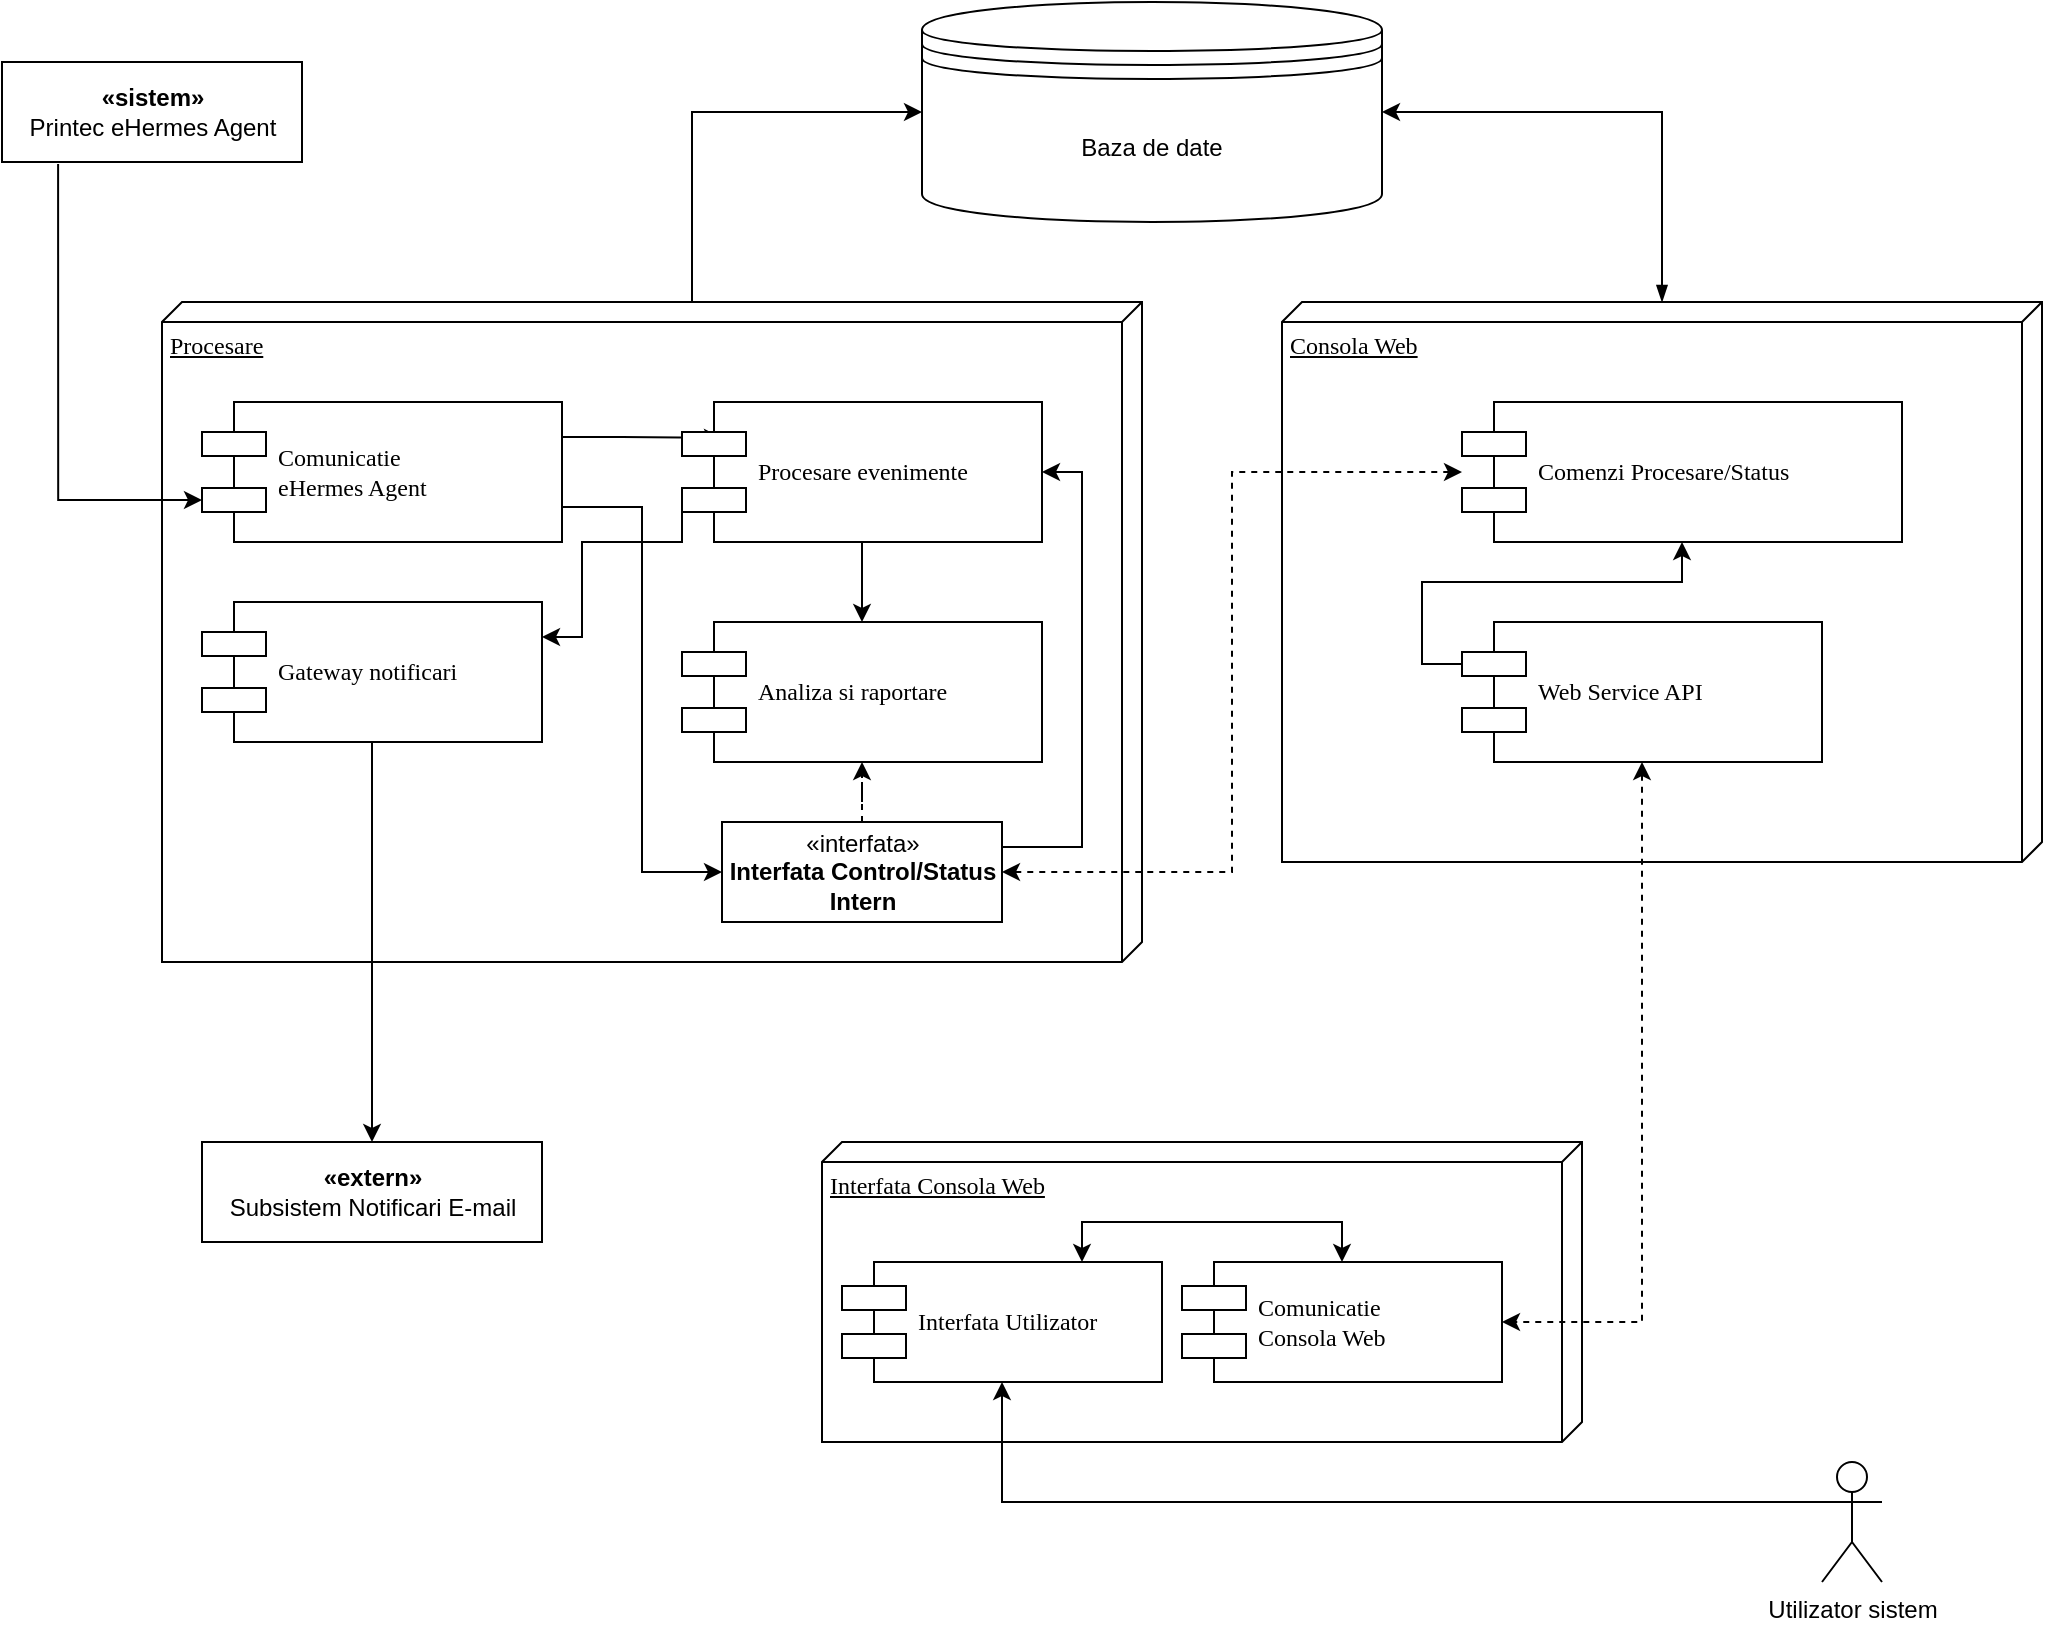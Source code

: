 <mxfile version="14.9.3" type="github">
  <diagram name="Page-1" id="5f0bae14-7c28-e335-631c-24af17079c00">
    <mxGraphModel dx="1422" dy="752" grid="1" gridSize="10" guides="1" tooltips="1" connect="1" arrows="1" fold="1" page="1" pageScale="1" pageWidth="1100" pageHeight="850" background="none" math="0" shadow="0">
      <root>
        <mxCell id="0" />
        <mxCell id="1" parent="0" />
        <mxCell id="o_iO7d6TlXx-ixrJT5Zg-11" style="edgeStyle=orthogonalEdgeStyle;rounded=0;orthogonalLoop=1;jettySize=auto;html=1;exitX=0;exitY=0;exitDx=0;exitDy=225;exitPerimeter=0;entryX=0;entryY=0.5;entryDx=0;entryDy=0;" edge="1" parent="1" source="39150e848f15840c-1" target="o_iO7d6TlXx-ixrJT5Zg-10">
          <mxGeometry relative="1" as="geometry" />
        </mxCell>
        <mxCell id="39150e848f15840c-1" value="Procesare" style="verticalAlign=top;align=left;spacingTop=8;spacingLeft=2;spacingRight=12;shape=cube;size=10;direction=south;fontStyle=4;html=1;rounded=0;shadow=0;comic=0;labelBackgroundColor=none;strokeWidth=1;fontFamily=Verdana;fontSize=12" parent="1" vertex="1">
          <mxGeometry x="90" y="170" width="490" height="330" as="geometry" />
        </mxCell>
        <mxCell id="o_iO7d6TlXx-ixrJT5Zg-16" style="edgeStyle=orthogonalEdgeStyle;rounded=0;orthogonalLoop=1;jettySize=auto;html=1;entryX=1;entryY=0.5;entryDx=0;entryDy=0;startArrow=blockThin;startFill=1;" edge="1" parent="1" source="39150e848f15840c-2" target="o_iO7d6TlXx-ixrJT5Zg-10">
          <mxGeometry relative="1" as="geometry" />
        </mxCell>
        <mxCell id="39150e848f15840c-2" value="&lt;div&gt;Consola Web&lt;/div&gt;" style="verticalAlign=top;align=left;spacingTop=8;spacingLeft=2;spacingRight=12;shape=cube;size=10;direction=south;fontStyle=4;html=1;rounded=0;shadow=0;comic=0;labelBackgroundColor=none;strokeWidth=1;fontFamily=Verdana;fontSize=12" parent="1" vertex="1">
          <mxGeometry x="650" y="170" width="380" height="280" as="geometry" />
        </mxCell>
        <mxCell id="39150e848f15840c-3" value="Interfata Consola Web" style="verticalAlign=top;align=left;spacingTop=8;spacingLeft=2;spacingRight=12;shape=cube;size=10;direction=south;fontStyle=4;html=1;rounded=0;shadow=0;comic=0;labelBackgroundColor=none;strokeWidth=1;fontFamily=Verdana;fontSize=12" parent="1" vertex="1">
          <mxGeometry x="420" y="590" width="380" height="150" as="geometry" />
        </mxCell>
        <mxCell id="o_iO7d6TlXx-ixrJT5Zg-7" style="edgeStyle=orthogonalEdgeStyle;rounded=0;orthogonalLoop=1;jettySize=auto;html=1;exitX=1;exitY=0.25;exitDx=0;exitDy=0;entryX=0.111;entryY=0.257;entryDx=0;entryDy=0;entryPerimeter=0;" edge="1" parent="1" source="39150e848f15840c-5" target="o_iO7d6TlXx-ixrJT5Zg-2">
          <mxGeometry relative="1" as="geometry" />
        </mxCell>
        <mxCell id="o_iO7d6TlXx-ixrJT5Zg-30" style="edgeStyle=orthogonalEdgeStyle;rounded=0;orthogonalLoop=1;jettySize=auto;html=1;exitX=1;exitY=0.75;exitDx=0;exitDy=0;entryX=0;entryY=0.5;entryDx=0;entryDy=0;startArrow=none;startFill=0;" edge="1" parent="1" source="39150e848f15840c-5" target="o_iO7d6TlXx-ixrJT5Zg-14">
          <mxGeometry relative="1" as="geometry" />
        </mxCell>
        <mxCell id="39150e848f15840c-5" value="Comunicatie &lt;br&gt;eHermes Agent" style="shape=component;align=left;spacingLeft=36;rounded=0;shadow=0;comic=0;labelBackgroundColor=none;strokeWidth=1;fontFamily=Verdana;fontSize=12;html=1;" parent="1" vertex="1">
          <mxGeometry x="110" y="220" width="180" height="70" as="geometry" />
        </mxCell>
        <mxCell id="o_iO7d6TlXx-ixrJT5Zg-21" style="edgeStyle=orthogonalEdgeStyle;rounded=0;orthogonalLoop=1;jettySize=auto;html=1;exitX=0.75;exitY=0;exitDx=0;exitDy=0;entryX=0.5;entryY=0;entryDx=0;entryDy=0;startArrow=classic;startFill=1;" edge="1" parent="1" source="39150e848f15840c-10" target="o_iO7d6TlXx-ixrJT5Zg-20">
          <mxGeometry relative="1" as="geometry" />
        </mxCell>
        <mxCell id="39150e848f15840c-10" value="&lt;div&gt;Interfata Utilizator&lt;/div&gt;" style="shape=component;align=left;spacingLeft=36;rounded=0;shadow=0;comic=0;labelBackgroundColor=none;strokeWidth=1;fontFamily=Verdana;fontSize=12;html=1;" parent="1" vertex="1">
          <mxGeometry x="430" y="650" width="160" height="60" as="geometry" />
        </mxCell>
        <mxCell id="o_iO7d6TlXx-ixrJT5Zg-28" style="edgeStyle=orthogonalEdgeStyle;rounded=0;orthogonalLoop=1;jettySize=auto;html=1;exitX=0.5;exitY=1;exitDx=0;exitDy=0;startArrow=none;startFill=0;" edge="1" parent="1" source="o_iO7d6TlXx-ixrJT5Zg-1" target="o_iO7d6TlXx-ixrJT5Zg-27">
          <mxGeometry relative="1" as="geometry">
            <mxPoint x="195" y="580" as="targetPoint" />
          </mxGeometry>
        </mxCell>
        <mxCell id="o_iO7d6TlXx-ixrJT5Zg-1" value="Gateway notificari" style="shape=component;align=left;spacingLeft=36;rounded=0;shadow=0;comic=0;labelBackgroundColor=none;strokeWidth=1;fontFamily=Verdana;fontSize=12;html=1;" vertex="1" parent="1">
          <mxGeometry x="110" y="320" width="170" height="70" as="geometry" />
        </mxCell>
        <mxCell id="o_iO7d6TlXx-ixrJT5Zg-8" style="edgeStyle=orthogonalEdgeStyle;rounded=0;orthogonalLoop=1;jettySize=auto;html=1;exitX=0;exitY=0.7;exitDx=0;exitDy=0;entryX=1;entryY=0.25;entryDx=0;entryDy=0;" edge="1" parent="1" source="o_iO7d6TlXx-ixrJT5Zg-2" target="o_iO7d6TlXx-ixrJT5Zg-1">
          <mxGeometry relative="1" as="geometry">
            <Array as="points">
              <mxPoint x="350" y="290" />
              <mxPoint x="300" y="290" />
              <mxPoint x="300" y="338" />
            </Array>
          </mxGeometry>
        </mxCell>
        <mxCell id="o_iO7d6TlXx-ixrJT5Zg-9" style="edgeStyle=orthogonalEdgeStyle;rounded=0;orthogonalLoop=1;jettySize=auto;html=1;exitX=0.5;exitY=1;exitDx=0;exitDy=0;" edge="1" parent="1" source="o_iO7d6TlXx-ixrJT5Zg-2" target="o_iO7d6TlXx-ixrJT5Zg-3">
          <mxGeometry relative="1" as="geometry" />
        </mxCell>
        <mxCell id="o_iO7d6TlXx-ixrJT5Zg-2" value="Procesare evenimente" style="shape=component;align=left;spacingLeft=36;rounded=0;shadow=0;comic=0;labelBackgroundColor=none;strokeWidth=1;fontFamily=Verdana;fontSize=12;html=1;" vertex="1" parent="1">
          <mxGeometry x="350" y="220" width="180" height="70" as="geometry" />
        </mxCell>
        <mxCell id="o_iO7d6TlXx-ixrJT5Zg-3" value="Analiza si raportare" style="shape=component;align=left;spacingLeft=36;rounded=0;shadow=0;comic=0;labelBackgroundColor=none;strokeWidth=1;fontFamily=Verdana;fontSize=12;html=1;" vertex="1" parent="1">
          <mxGeometry x="350" y="330" width="180" height="70" as="geometry" />
        </mxCell>
        <mxCell id="o_iO7d6TlXx-ixrJT5Zg-15" style="edgeStyle=orthogonalEdgeStyle;rounded=0;orthogonalLoop=1;jettySize=auto;html=1;entryX=1;entryY=0.5;entryDx=0;entryDy=0;dashed=1;startArrow=classic;startFill=1;" edge="1" parent="1" source="o_iO7d6TlXx-ixrJT5Zg-4" target="o_iO7d6TlXx-ixrJT5Zg-14">
          <mxGeometry relative="1" as="geometry" />
        </mxCell>
        <mxCell id="o_iO7d6TlXx-ixrJT5Zg-4" value="&lt;div&gt;Comenzi Procesare/Status&lt;/div&gt;" style="shape=component;align=left;spacingLeft=36;rounded=0;shadow=0;comic=0;labelBackgroundColor=none;strokeWidth=1;fontFamily=Verdana;fontSize=12;html=1;" vertex="1" parent="1">
          <mxGeometry x="740" y="220" width="220" height="70" as="geometry" />
        </mxCell>
        <mxCell id="o_iO7d6TlXx-ixrJT5Zg-10" value="Baza de date" style="shape=datastore;whiteSpace=wrap;html=1;" vertex="1" parent="1">
          <mxGeometry x="470" y="20" width="230" height="110" as="geometry" />
        </mxCell>
        <mxCell id="o_iO7d6TlXx-ixrJT5Zg-29" style="edgeStyle=orthogonalEdgeStyle;rounded=0;orthogonalLoop=1;jettySize=auto;html=1;exitX=0.5;exitY=0;exitDx=0;exitDy=0;dashed=1;startArrow=none;startFill=0;" edge="1" parent="1" source="o_iO7d6TlXx-ixrJT5Zg-14" target="o_iO7d6TlXx-ixrJT5Zg-3">
          <mxGeometry relative="1" as="geometry" />
        </mxCell>
        <mxCell id="o_iO7d6TlXx-ixrJT5Zg-31" style="edgeStyle=orthogonalEdgeStyle;rounded=0;orthogonalLoop=1;jettySize=auto;html=1;exitX=1;exitY=0.25;exitDx=0;exitDy=0;entryX=1;entryY=0.5;entryDx=0;entryDy=0;startArrow=none;startFill=0;" edge="1" parent="1" source="o_iO7d6TlXx-ixrJT5Zg-14" target="o_iO7d6TlXx-ixrJT5Zg-2">
          <mxGeometry relative="1" as="geometry">
            <Array as="points">
              <mxPoint x="550" y="443" />
              <mxPoint x="550" y="255" />
            </Array>
          </mxGeometry>
        </mxCell>
        <mxCell id="o_iO7d6TlXx-ixrJT5Zg-14" value="«interfata»&lt;br&gt;&lt;b&gt;Interfata Control/Status &lt;br&gt;&lt;/b&gt;&lt;div&gt;&lt;b&gt;Intern&lt;/b&gt;&lt;/div&gt;" style="html=1;" vertex="1" parent="1">
          <mxGeometry x="370" y="430" width="140" height="50" as="geometry" />
        </mxCell>
        <mxCell id="o_iO7d6TlXx-ixrJT5Zg-19" style="edgeStyle=orthogonalEdgeStyle;rounded=0;orthogonalLoop=1;jettySize=auto;html=1;exitX=0;exitY=0.3;exitDx=0;exitDy=0;startArrow=none;startFill=0;" edge="1" parent="1" source="o_iO7d6TlXx-ixrJT5Zg-17" target="o_iO7d6TlXx-ixrJT5Zg-4">
          <mxGeometry relative="1" as="geometry" />
        </mxCell>
        <mxCell id="o_iO7d6TlXx-ixrJT5Zg-22" style="edgeStyle=orthogonalEdgeStyle;rounded=0;orthogonalLoop=1;jettySize=auto;html=1;entryX=1;entryY=0.5;entryDx=0;entryDy=0;startArrow=classic;startFill=1;dashed=1;" edge="1" parent="1" source="o_iO7d6TlXx-ixrJT5Zg-17" target="o_iO7d6TlXx-ixrJT5Zg-20">
          <mxGeometry relative="1" as="geometry" />
        </mxCell>
        <mxCell id="o_iO7d6TlXx-ixrJT5Zg-17" value="Web Service API" style="shape=component;align=left;spacingLeft=36;rounded=0;shadow=0;comic=0;labelBackgroundColor=none;strokeWidth=1;fontFamily=Verdana;fontSize=12;html=1;" vertex="1" parent="1">
          <mxGeometry x="740" y="330" width="180" height="70" as="geometry" />
        </mxCell>
        <mxCell id="o_iO7d6TlXx-ixrJT5Zg-20" value="Comunicatie &lt;br&gt;Consola Web" style="shape=component;align=left;spacingLeft=36;rounded=0;shadow=0;comic=0;labelBackgroundColor=none;strokeWidth=1;fontFamily=Verdana;fontSize=12;html=1;" vertex="1" parent="1">
          <mxGeometry x="600" y="650" width="160" height="60" as="geometry" />
        </mxCell>
        <mxCell id="o_iO7d6TlXx-ixrJT5Zg-27" value="&lt;div&gt;&lt;b&gt;«extern»&lt;/b&gt;&lt;/div&gt;&lt;div&gt;Subsistem Notificari E-mail&lt;br&gt;&lt;/div&gt;" style="html=1;" vertex="1" parent="1">
          <mxGeometry x="110" y="590" width="170" height="50" as="geometry" />
        </mxCell>
        <mxCell id="o_iO7d6TlXx-ixrJT5Zg-33" style="edgeStyle=orthogonalEdgeStyle;rounded=0;orthogonalLoop=1;jettySize=auto;html=1;exitX=0;exitY=0.333;exitDx=0;exitDy=0;exitPerimeter=0;startArrow=none;startFill=0;" edge="1" parent="1" source="o_iO7d6TlXx-ixrJT5Zg-32" target="39150e848f15840c-10">
          <mxGeometry relative="1" as="geometry" />
        </mxCell>
        <mxCell id="o_iO7d6TlXx-ixrJT5Zg-32" value="Utilizator sistem" style="shape=umlActor;verticalLabelPosition=bottom;verticalAlign=top;html=1;" vertex="1" parent="1">
          <mxGeometry x="920" y="750" width="30" height="60" as="geometry" />
        </mxCell>
        <mxCell id="o_iO7d6TlXx-ixrJT5Zg-36" style="edgeStyle=orthogonalEdgeStyle;rounded=0;orthogonalLoop=1;jettySize=auto;html=1;entryX=0;entryY=0.7;entryDx=0;entryDy=0;startArrow=none;startFill=0;exitX=0.187;exitY=1.02;exitDx=0;exitDy=0;exitPerimeter=0;" edge="1" parent="1" source="o_iO7d6TlXx-ixrJT5Zg-35" target="39150e848f15840c-5">
          <mxGeometry relative="1" as="geometry" />
        </mxCell>
        <mxCell id="o_iO7d6TlXx-ixrJT5Zg-35" value="&lt;div&gt;&lt;b&gt;«sistem»&lt;/b&gt;&lt;/div&gt;&lt;div&gt;Printec eHermes Agent&lt;/div&gt;" style="html=1;" vertex="1" parent="1">
          <mxGeometry x="10" y="50" width="150" height="50" as="geometry" />
        </mxCell>
      </root>
    </mxGraphModel>
  </diagram>
</mxfile>

